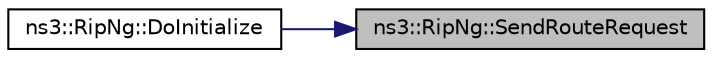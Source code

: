 digraph "ns3::RipNg::SendRouteRequest"
{
 // LATEX_PDF_SIZE
  edge [fontname="Helvetica",fontsize="10",labelfontname="Helvetica",labelfontsize="10"];
  node [fontname="Helvetica",fontsize="10",shape=record];
  rankdir="RL";
  Node1 [label="ns3::RipNg::SendRouteRequest",height=0.2,width=0.4,color="black", fillcolor="grey75", style="filled", fontcolor="black",tooltip="Send Routing Request on all interfaces."];
  Node1 -> Node2 [dir="back",color="midnightblue",fontsize="10",style="solid",fontname="Helvetica"];
  Node2 [label="ns3::RipNg::DoInitialize",height=0.2,width=0.4,color="black", fillcolor="white", style="filled",URL="$classns3_1_1_rip_ng.html#a81a7056d4a1d1afc266181406f5dbf64",tooltip="Start protocol operation."];
}

